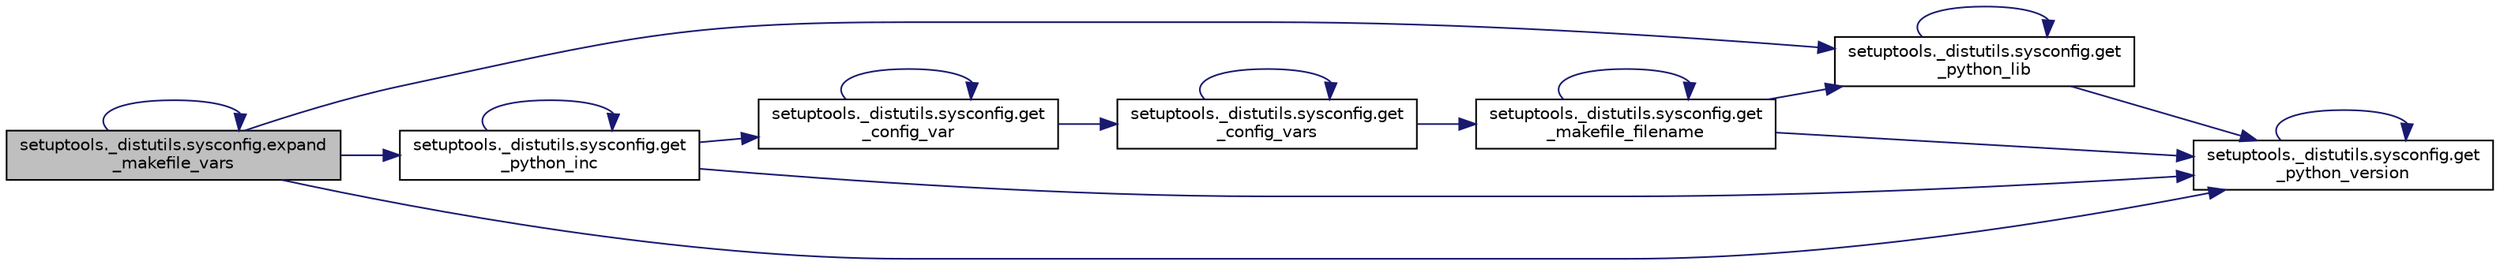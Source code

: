 digraph "setuptools._distutils.sysconfig.expand_makefile_vars"
{
 // LATEX_PDF_SIZE
  edge [fontname="Helvetica",fontsize="10",labelfontname="Helvetica",labelfontsize="10"];
  node [fontname="Helvetica",fontsize="10",shape=record];
  rankdir="LR";
  Node1 [label="setuptools._distutils.sysconfig.expand\l_makefile_vars",height=0.2,width=0.4,color="black", fillcolor="grey75", style="filled", fontcolor="black",tooltip=" "];
  Node1 -> Node1 [color="midnightblue",fontsize="10",style="solid",fontname="Helvetica"];
  Node1 -> Node2 [color="midnightblue",fontsize="10",style="solid",fontname="Helvetica"];
  Node2 [label="setuptools._distutils.sysconfig.get\l_python_inc",height=0.2,width=0.4,color="black", fillcolor="white", style="filled",URL="$d9/db2/namespacesetuptools_1_1__distutils_1_1sysconfig.html#a3c7b105160c06122eca6182428eecb3b",tooltip=" "];
  Node2 -> Node3 [color="midnightblue",fontsize="10",style="solid",fontname="Helvetica"];
  Node3 [label="setuptools._distutils.sysconfig.get\l_config_var",height=0.2,width=0.4,color="black", fillcolor="white", style="filled",URL="$d9/db2/namespacesetuptools_1_1__distutils_1_1sysconfig.html#af15382b8afd67ab2f138f8d446d0fa4e",tooltip=" "];
  Node3 -> Node3 [color="midnightblue",fontsize="10",style="solid",fontname="Helvetica"];
  Node3 -> Node4 [color="midnightblue",fontsize="10",style="solid",fontname="Helvetica"];
  Node4 [label="setuptools._distutils.sysconfig.get\l_config_vars",height=0.2,width=0.4,color="black", fillcolor="white", style="filled",URL="$d9/db2/namespacesetuptools_1_1__distutils_1_1sysconfig.html#a561afb012e626071f4835e1127e4d964",tooltip=" "];
  Node4 -> Node4 [color="midnightblue",fontsize="10",style="solid",fontname="Helvetica"];
  Node4 -> Node5 [color="midnightblue",fontsize="10",style="solid",fontname="Helvetica"];
  Node5 [label="setuptools._distutils.sysconfig.get\l_makefile_filename",height=0.2,width=0.4,color="black", fillcolor="white", style="filled",URL="$d9/db2/namespacesetuptools_1_1__distutils_1_1sysconfig.html#a54f9461ef3ea72829409f22730b1b57c",tooltip=" "];
  Node5 -> Node5 [color="midnightblue",fontsize="10",style="solid",fontname="Helvetica"];
  Node5 -> Node6 [color="midnightblue",fontsize="10",style="solid",fontname="Helvetica"];
  Node6 [label="setuptools._distutils.sysconfig.get\l_python_lib",height=0.2,width=0.4,color="black", fillcolor="white", style="filled",URL="$d9/db2/namespacesetuptools_1_1__distutils_1_1sysconfig.html#a1ec7e0c564e204dd18365fb4a5dfb46d",tooltip=" "];
  Node6 -> Node6 [color="midnightblue",fontsize="10",style="solid",fontname="Helvetica"];
  Node6 -> Node7 [color="midnightblue",fontsize="10",style="solid",fontname="Helvetica"];
  Node7 [label="setuptools._distutils.sysconfig.get\l_python_version",height=0.2,width=0.4,color="black", fillcolor="white", style="filled",URL="$d9/db2/namespacesetuptools_1_1__distutils_1_1sysconfig.html#a89f553c60c49aa98ccb15aeedb84c43b",tooltip=" "];
  Node7 -> Node7 [color="midnightblue",fontsize="10",style="solid",fontname="Helvetica"];
  Node5 -> Node7 [color="midnightblue",fontsize="10",style="solid",fontname="Helvetica"];
  Node2 -> Node2 [color="midnightblue",fontsize="10",style="solid",fontname="Helvetica"];
  Node2 -> Node7 [color="midnightblue",fontsize="10",style="solid",fontname="Helvetica"];
  Node1 -> Node6 [color="midnightblue",fontsize="10",style="solid",fontname="Helvetica"];
  Node1 -> Node7 [color="midnightblue",fontsize="10",style="solid",fontname="Helvetica"];
}
